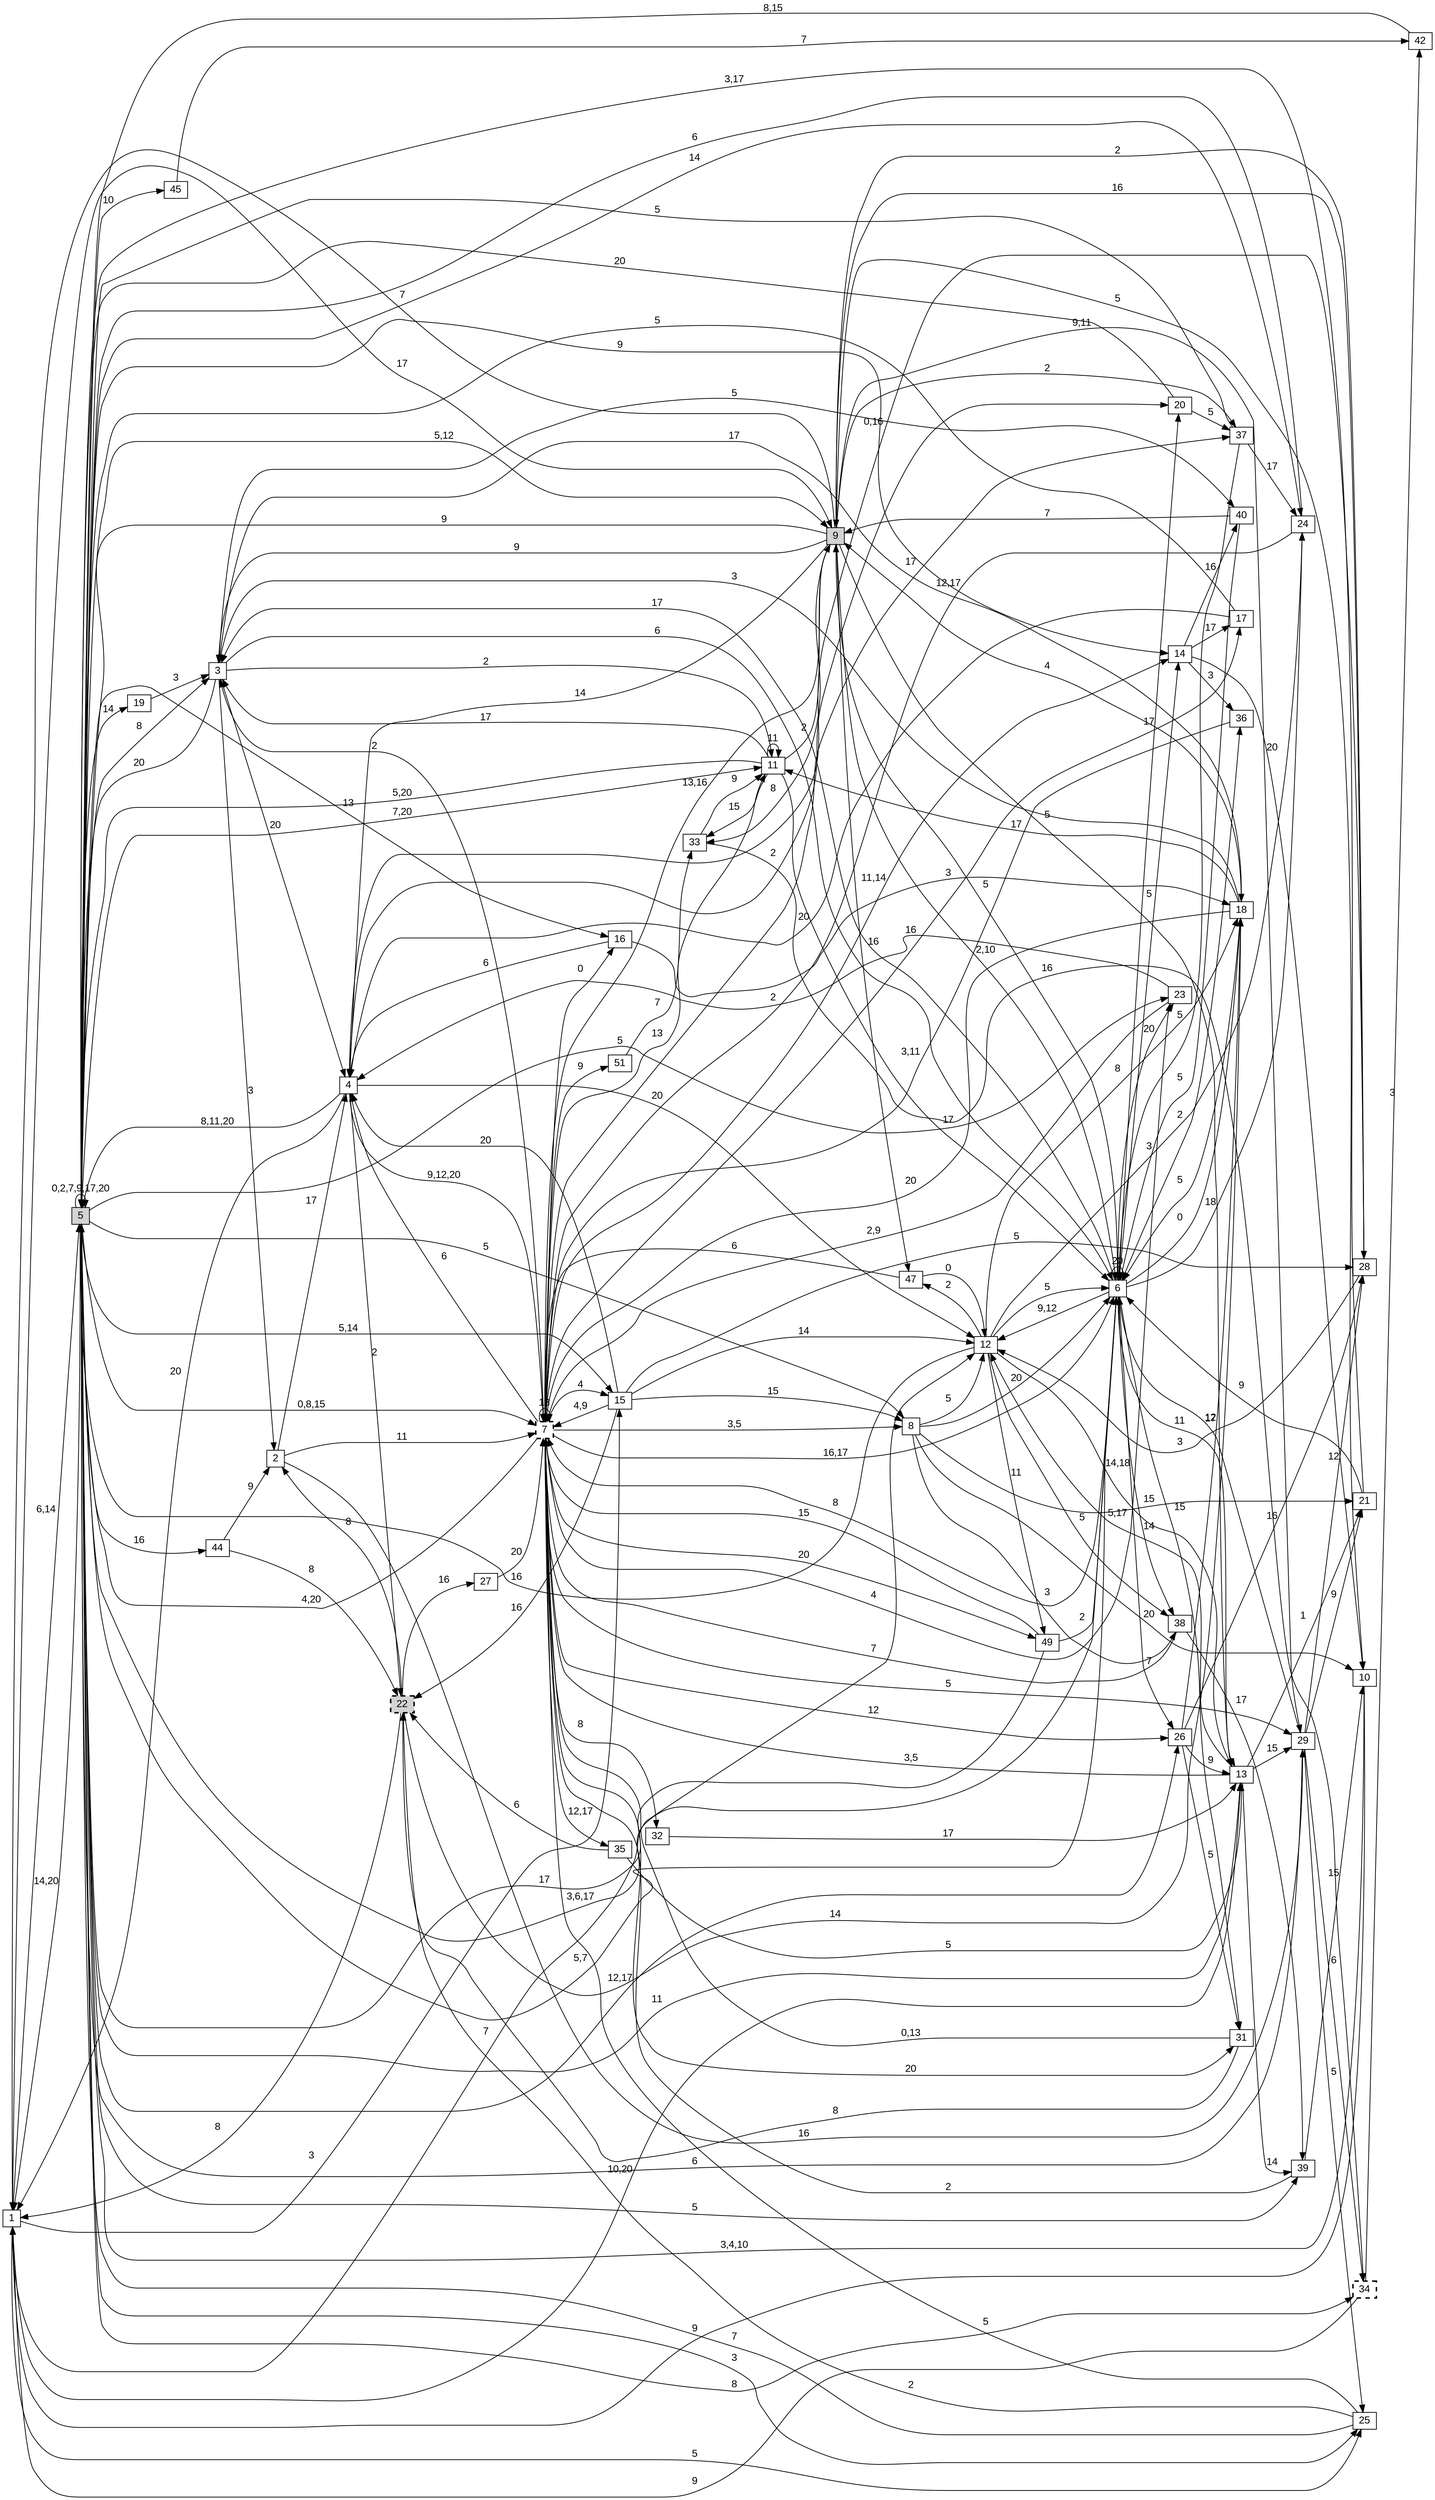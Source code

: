 digraph "NDFA" {
  rankdir=LR
  node [shape=box width=0.1 height=0.1 fontname=Arial]
  edge [fontname=Arial]
/* Estados */
 s1 [label="1" ] /* I:0 F:0 D:0 */
 s2 [label="2" ] /* I:0 F:0 D:0 */
 s3 [label="3" ] /* I:0 F:0 D:0 */
 s4 [label="4" ] /* I:0 F:0 D:0 */
 s5 [label="5" style="filled"] /* I:1 F:0 D:0 */
 s6 [label="6" ] /* I:0 F:0 D:0 */
 s7 [label="7" style="bold,dashed"] /* I:0 F:1 D:0 */
 s8 [label="8" ] /* I:0 F:0 D:0 */
 s9 [label="9" style="filled"] /* I:1 F:0 D:0 */
 s10 [label="10" ] /* I:0 F:0 D:0 */
 s11 [label="11" ] /* I:0 F:0 D:0 */
 s12 [label="12" ] /* I:0 F:0 D:0 */
 s13 [label="13" ] /* I:0 F:0 D:0 */
 s14 [label="14" ] /* I:0 F:0 D:0 */
 s15 [label="15" ] /* I:0 F:0 D:0 */
 s16 [label="16" ] /* I:0 F:0 D:0 */
 s17 [label="17" ] /* I:0 F:0 D:0 */
 s18 [label="18" ] /* I:0 F:0 D:0 */
 s19 [label="19" ] /* I:0 F:0 D:0 */
 s20 [label="20" ] /* I:0 F:0 D:0 */
 s21 [label="21" ] /* I:0 F:0 D:0 */
 s22 [label="22" style="filled,bold,dashed"] /* I:1 F:1 D:0 */
 s23 [label="23" ] /* I:0 F:0 D:0 */
 s24 [label="24" ] /* I:0 F:0 D:0 */
 s25 [label="25" ] /* I:0 F:0 D:0 */
 s26 [label="26" ] /* I:0 F:0 D:0 */
 s27 [label="27" ] /* I:0 F:0 D:0 */
 s28 [label="28" ] /* I:0 F:0 D:0 */
 s29 [label="29" ] /* I:0 F:0 D:0 */
 s31 [label="31" ] /* I:0 F:0 D:0 */
 s32 [label="32" ] /* I:0 F:0 D:0 */
 s33 [label="33" ] /* I:0 F:0 D:0 */
 s34 [label="34" style="bold,dashed"] /* I:0 F:1 D:0 */
 s35 [label="35" ] /* I:0 F:0 D:0 */
 s36 [label="36" ] /* I:0 F:0 D:0 */
 s37 [label="37" ] /* I:0 F:0 D:0 */
 s38 [label="38" ] /* I:0 F:0 D:0 */
 s39 [label="39" ] /* I:0 F:0 D:0 */
 s40 [label="40" ] /* I:0 F:0 D:0 */
 s42 [label="42" ] /* I:0 F:0 D:0 */
 s44 [label="44" ] /* I:0 F:0 D:0 */
 s45 [label="45" ] /* I:0 F:0 D:0 */
 s47 [label="47" ] /* I:0 F:0 D:0 */
 s49 [label="49" ] /* I:0 F:0 D:0 */
 s51 [label="51" ] /* I:0 F:0 D:0 */
/* Transiciones */
  s1 -> s5 [label="6,14"]
  s1 -> s9 [label="17"]
  s1 -> s12 [label="7"]
  s1 -> s13 [label="10,20"]
  s1 -> s15 [label="3"]
  s1 -> s25 [label="5"]
  s2 -> s4 [label="17"]
  s2 -> s7 [label="11"]
  s2 -> s29 [label="16"]
  s3 -> s2 [label="3"]
  s3 -> s4 [label="20"]
  s3 -> s5 [label="20"]
  s3 -> s6 [label="6"]
  s3 -> s11 [label="2"]
  s3 -> s18 [label="17"]
  s3 -> s40 [label="5"]
  s4 -> s1 [label="20"]
  s4 -> s5 [label="8,11,20"]
  s4 -> s7 [label="9,12,20"]
  s4 -> s12 [label="20"]
  s4 -> s20 [label="2"]
  s4 -> s22 [label="2"]
  s5 -> s1 [label="14,20"]
  s5 -> s3 [label="8"]
  s5 -> s5 [label="0,2,7,9,17,20"]
  s5 -> s6 [label="3,6,17"]
  s5 -> s7 [label="0,8,15"]
  s5 -> s8 [label="5"]
  s5 -> s9 [label="5,12"]
  s5 -> s11 [label="7,20"]
  s5 -> s13 [label="11"]
  s5 -> s14 [label="9"]
  s5 -> s15 [label="5,14"]
  s5 -> s16 [label="13"]
  s5 -> s19 [label="14"]
  s5 -> s23 [label="5"]
  s5 -> s24 [label="14"]
  s5 -> s25 [label="3"]
  s5 -> s26 [label="12,17"]
  s5 -> s34 [label="8"]
  s5 -> s39 [label="5"]
  s5 -> s44 [label="16"]
  s5 -> s45 [label="10"]
  s6 -> s3 [label="17"]
  s6 -> s5 [label="5,7"]
  s6 -> s6 [label="20"]
  s6 -> s7 [label="8"]
  s6 -> s9 [label="5"]
  s6 -> s12 [label="9,12"]
  s6 -> s13 [label="11"]
  s6 -> s14 [label="5"]
  s6 -> s18 [label="0"]
  s6 -> s20 [label="17"]
  s6 -> s23 [label="20"]
  s6 -> s24 [label="18"]
  s6 -> s26 [label="7"]
  s6 -> s31 [label="15"]
  s6 -> s36 [label="2"]
  s6 -> s38 [label="14"]
  s7 -> s3 [label="2"]
  s7 -> s4 [label="6"]
  s7 -> s5 [label="4,20"]
  s7 -> s6 [label="16,17"]
  s7 -> s7 [label="13"]
  s7 -> s8 [label="3,5"]
  s7 -> s11 [label="13"]
  s7 -> s14 [label="11,14"]
  s7 -> s15 [label="4"]
  s7 -> s16 [label="0"]
  s7 -> s17 [label="16"]
  s7 -> s23 [label="4"]
  s7 -> s26 [label="12"]
  s7 -> s29 [label="5"]
  s7 -> s31 [label="20"]
  s7 -> s32 [label="8"]
  s7 -> s35 [label="12,17"]
  s7 -> s37 [label="17"]
  s7 -> s49 [label="20"]
  s7 -> s51 [label="9"]
  s8 -> s6 [label="20"]
  s8 -> s10 [label="20"]
  s8 -> s12 [label="5"]
  s8 -> s21 [label="15"]
  s8 -> s38 [label="3"]
  s9 -> s1 [label="7"]
  s9 -> s3 [label="9"]
  s9 -> s4 [label="14"]
  s9 -> s5 [label="9"]
  s9 -> s6 [label="2,10"]
  s9 -> s7 [label="13,16"]
  s9 -> s10 [label="5"]
  s9 -> s13 [label="5"]
  s9 -> s28 [label="16"]
  s9 -> s29 [label="9,11"]
  s9 -> s33 [label="8"]
  s9 -> s37 [label="2"]
  s9 -> s47 [label="16"]
  s10 -> s1 [label="9"]
  s10 -> s5 [label="3,4,10"]
  s11 -> s3 [label="17"]
  s11 -> s5 [label="5,20"]
  s11 -> s6 [label="17"]
  s11 -> s9 [label="2"]
  s11 -> s11 [label="11"]
  s11 -> s33 [label="15"]
  s12 -> s5 [label="16"]
  s12 -> s6 [label="5"]
  s12 -> s13 [label="14,18"]
  s12 -> s18 [label="8"]
  s12 -> s24 [label="3"]
  s12 -> s38 [label="5"]
  s12 -> s47 [label="2"]
  s12 -> s49 [label="11"]
  s13 -> s7 [label="3,5"]
  s13 -> s12 [label="5,17"]
  s13 -> s21 [label="1"]
  s13 -> s29 [label="15"]
  s13 -> s39 [label="14"]
  s14 -> s10 [label="20"]
  s14 -> s17 [label="17"]
  s14 -> s36 [label="3"]
  s14 -> s40 [label="16"]
  s15 -> s4 [label="20"]
  s15 -> s7 [label="4,9"]
  s15 -> s8 [label="15"]
  s15 -> s12 [label="14"]
  s15 -> s22 [label="16"]
  s15 -> s28 [label="5"]
  s16 -> s4 [label="6"]
  s16 -> s18 [label="3"]
  s17 -> s4 [label="20"]
  s17 -> s5 [label="5"]
  s18 -> s3 [label="3"]
  s18 -> s6 [label="5"]
  s18 -> s7 [label="20"]
  s18 -> s9 [label="4"]
  s18 -> s11 [label="17"]
  s19 -> s3 [label="3"]
  s20 -> s5 [label="20"]
  s20 -> s37 [label="5"]
  s21 -> s5 [label="3,17"]
  s21 -> s6 [label="9"]
  s22 -> s1 [label="8"]
  s22 -> s2 [label="8"]
  s22 -> s18 [label="14"]
  s22 -> s27 [label="16"]
  s23 -> s4 [label="2"]
  s23 -> s7 [label="2,9"]
  s24 -> s5 [label="6"]
  s24 -> s7 [label="12,17"]
  s25 -> s5 [label="7"]
  s25 -> s7 [label="5"]
  s25 -> s22 [label="2"]
  s26 -> s13 [label="9"]
  s26 -> s18 [label="17"]
  s26 -> s28 [label="16"]
  s26 -> s31 [label="5"]
  s27 -> s7 [label="20"]
  s28 -> s4 [label="0,16"]
  s28 -> s9 [label="2"]
  s28 -> s12 [label="3"]
  s29 -> s5 [label="6"]
  s29 -> s6 [label="12"]
  s29 -> s21 [label="9"]
  s29 -> s25 [label="5"]
  s29 -> s28 [label="12"]
  s29 -> s34 [label="6"]
  s31 -> s7 [label="0,13"]
  s31 -> s22 [label="8"]
  s32 -> s13 [label="17"]
  s33 -> s11 [label="9"]
  s33 -> s34 [label="16"]
  s34 -> s1 [label="9"]
  s34 -> s42 [label="3"]
  s35 -> s13 [label="5"]
  s35 -> s22 [label="6"]
  s36 -> s7 [label="3,11"]
  s37 -> s5 [label="5"]
  s37 -> s6 [label="5"]
  s37 -> s24 [label="17"]
  s38 -> s7 [label="7"]
  s38 -> s39 [label="17"]
  s39 -> s7 [label="2"]
  s39 -> s10 [label="15"]
  s40 -> s6 [label="5"]
  s40 -> s9 [label="7"]
  s42 -> s5 [label="8,15"]
  s44 -> s2 [label="9"]
  s44 -> s22 [label="8"]
  s45 -> s42 [label="7"]
  s47 -> s7 [label="6"]
  s47 -> s12 [label="0"]
  s49 -> s5 [label="17"]
  s49 -> s6 [label="2"]
  s49 -> s7 [label="15"]
  s51 -> s33 [label="7"]
}
